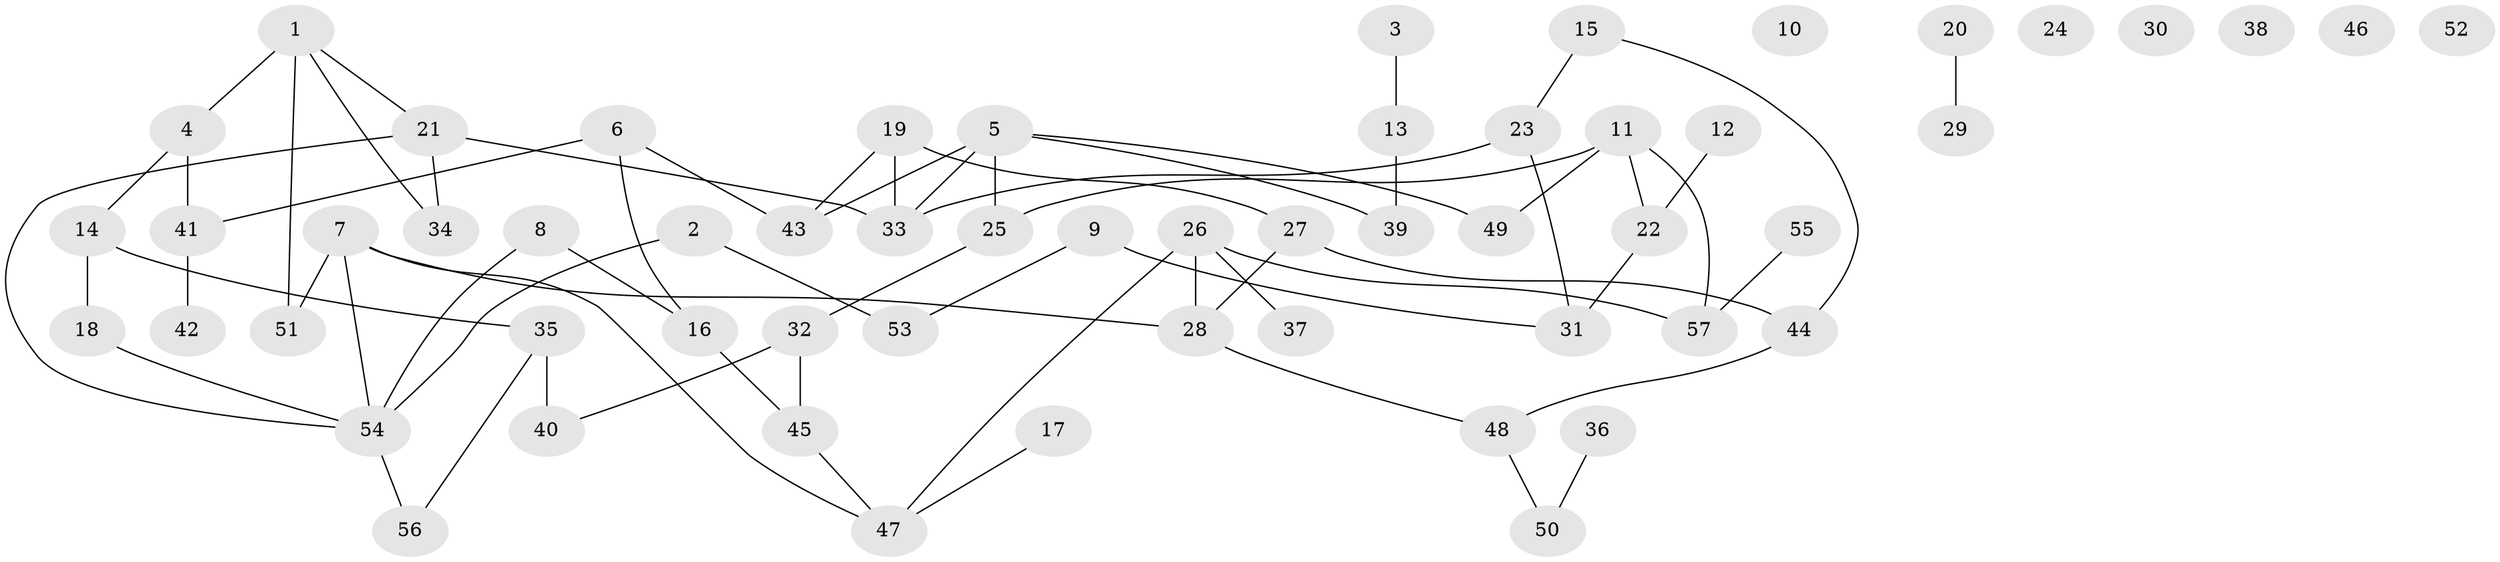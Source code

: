// coarse degree distribution, {5: 0.11538461538461539, 4: 0.15384615384615385, 1: 0.19230769230769232, 3: 0.15384615384615385, 0: 0.2692307692307692, 6: 0.07692307692307693, 2: 0.038461538461538464}
// Generated by graph-tools (version 1.1) at 2025/16/03/04/25 18:16:39]
// undirected, 57 vertices, 67 edges
graph export_dot {
graph [start="1"]
  node [color=gray90,style=filled];
  1;
  2;
  3;
  4;
  5;
  6;
  7;
  8;
  9;
  10;
  11;
  12;
  13;
  14;
  15;
  16;
  17;
  18;
  19;
  20;
  21;
  22;
  23;
  24;
  25;
  26;
  27;
  28;
  29;
  30;
  31;
  32;
  33;
  34;
  35;
  36;
  37;
  38;
  39;
  40;
  41;
  42;
  43;
  44;
  45;
  46;
  47;
  48;
  49;
  50;
  51;
  52;
  53;
  54;
  55;
  56;
  57;
  1 -- 4;
  1 -- 21;
  1 -- 34;
  1 -- 51;
  2 -- 53;
  2 -- 54;
  3 -- 13;
  4 -- 14;
  4 -- 41;
  5 -- 25;
  5 -- 33;
  5 -- 39;
  5 -- 43;
  5 -- 49;
  6 -- 16;
  6 -- 41;
  6 -- 43;
  7 -- 28;
  7 -- 47;
  7 -- 51;
  7 -- 54;
  8 -- 16;
  8 -- 54;
  9 -- 31;
  9 -- 53;
  11 -- 22;
  11 -- 25;
  11 -- 49;
  11 -- 57;
  12 -- 22;
  13 -- 39;
  14 -- 18;
  14 -- 35;
  15 -- 23;
  15 -- 44;
  16 -- 45;
  17 -- 47;
  18 -- 54;
  19 -- 27;
  19 -- 33;
  19 -- 43;
  20 -- 29;
  21 -- 33;
  21 -- 34;
  21 -- 54;
  22 -- 31;
  23 -- 31;
  23 -- 33;
  25 -- 32;
  26 -- 28;
  26 -- 37;
  26 -- 47;
  26 -- 57;
  27 -- 28;
  27 -- 44;
  28 -- 48;
  32 -- 40;
  32 -- 45;
  35 -- 40;
  35 -- 56;
  36 -- 50;
  41 -- 42;
  44 -- 48;
  45 -- 47;
  48 -- 50;
  54 -- 56;
  55 -- 57;
}
